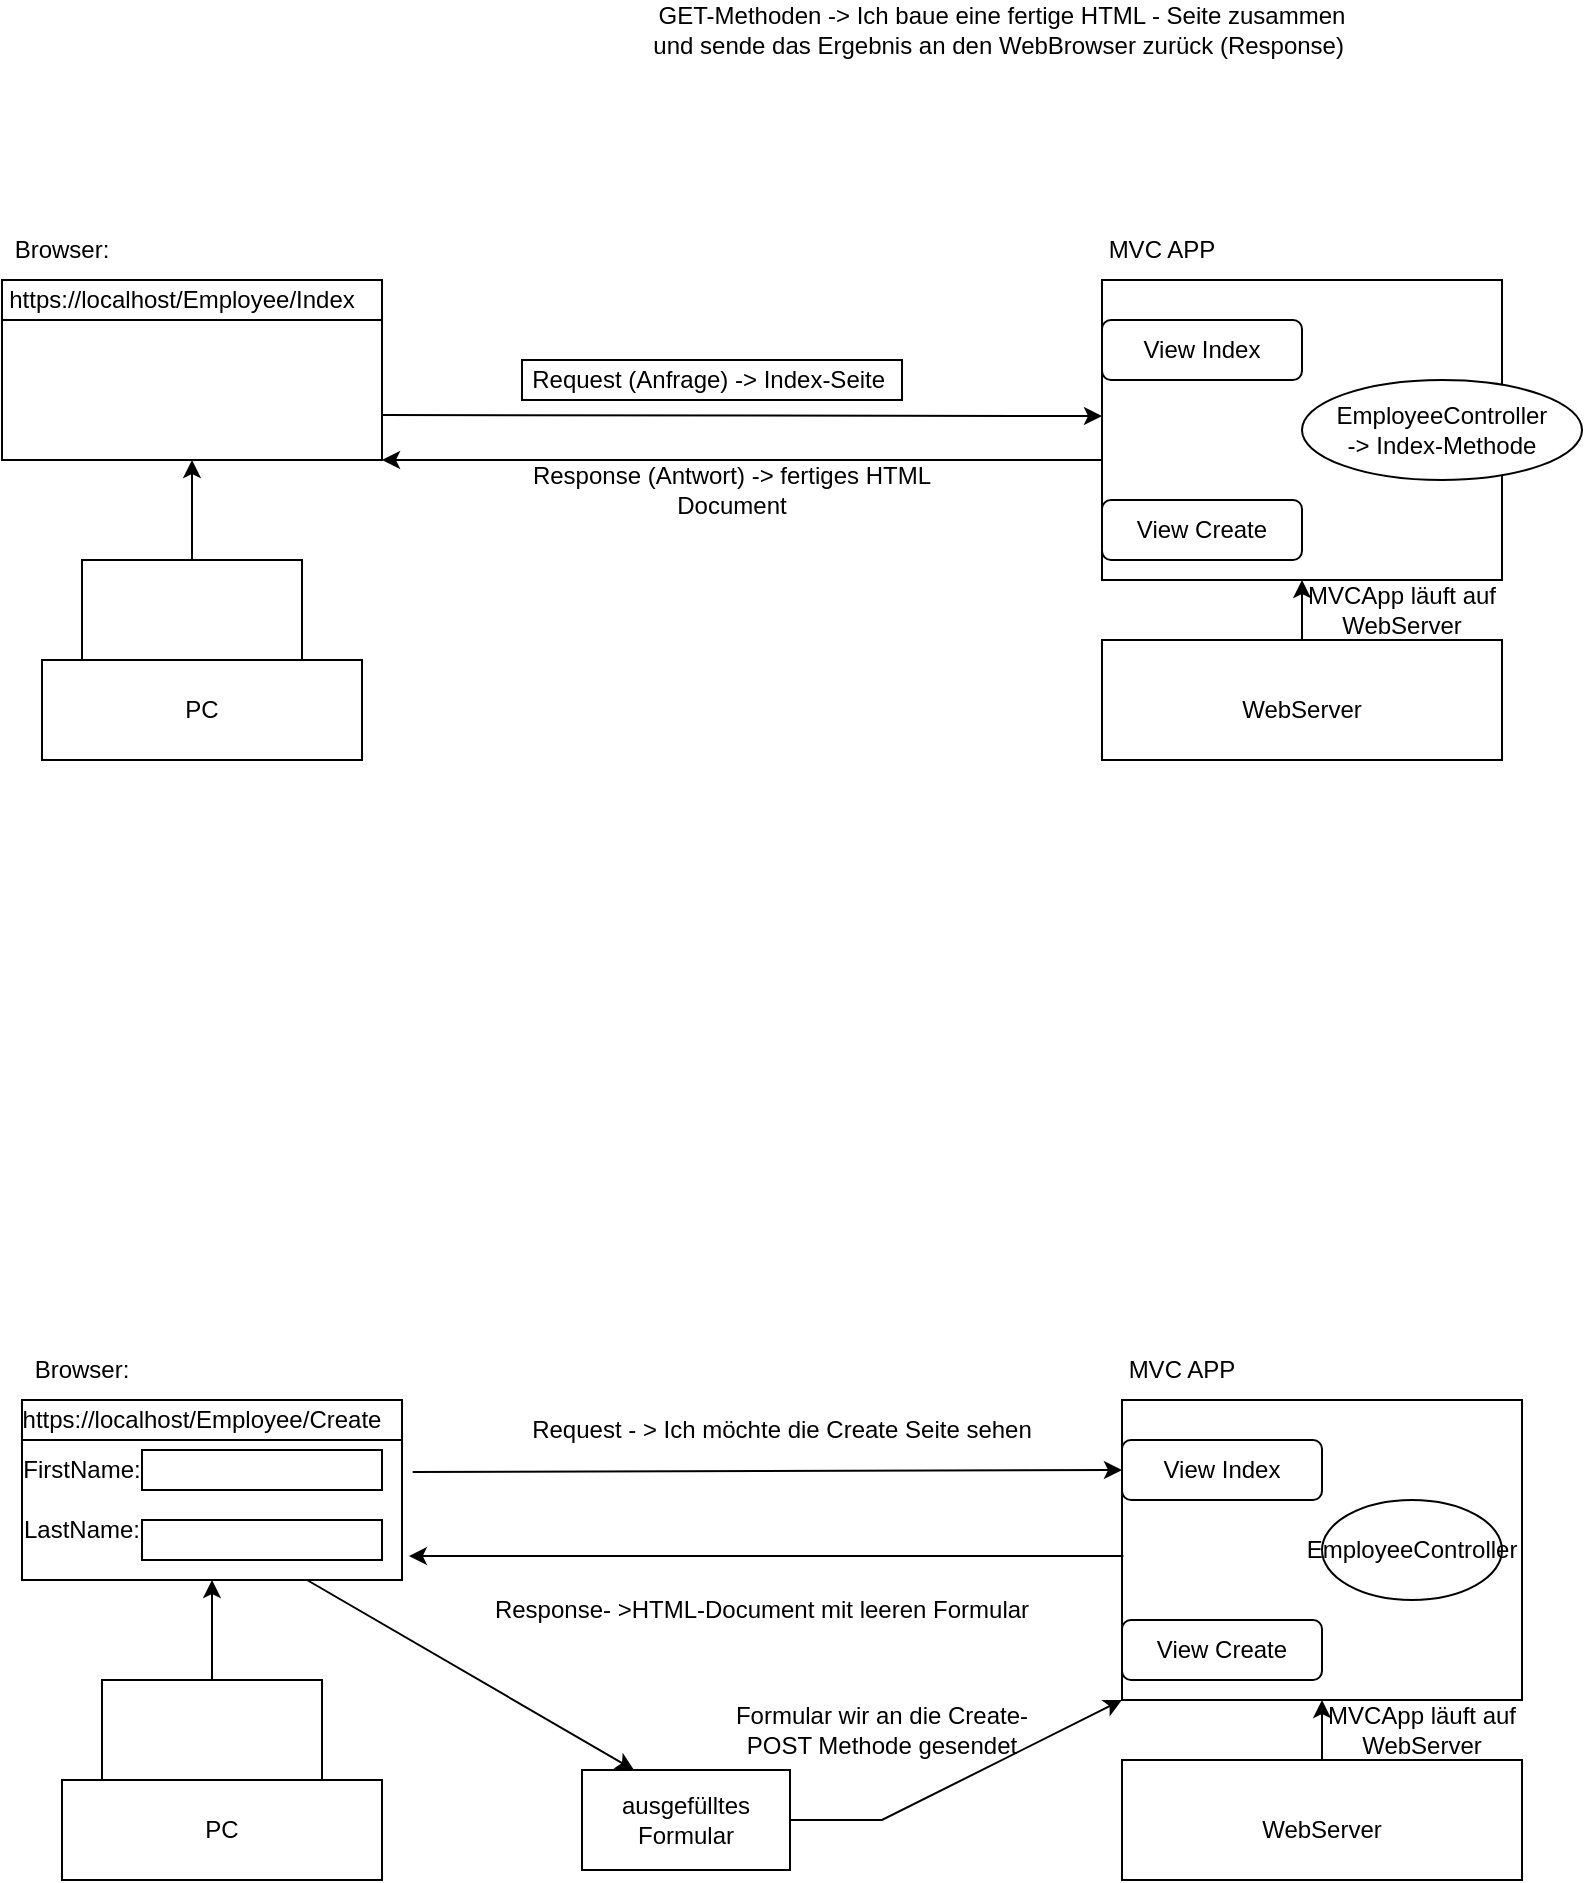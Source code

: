 <mxfile version="16.2.4" type="device"><diagram id="8VTYTiRAJuaGuuHsKdTD" name="Page-1"><mxGraphModel dx="1022" dy="436" grid="1" gridSize="10" guides="1" tooltips="1" connect="1" arrows="1" fold="1" page="1" pageScale="1" pageWidth="827" pageHeight="1169" math="0" shadow="0"><root><mxCell id="0"/><mxCell id="1" parent="0"/><mxCell id="hzYhKOzvwG0PdRayseNX-1" value="" style="rounded=0;whiteSpace=wrap;html=1;" vertex="1" parent="1"><mxGeometry x="70" y="430" width="160" height="50" as="geometry"/></mxCell><mxCell id="hzYhKOzvwG0PdRayseNX-2" value="" style="rounded=0;whiteSpace=wrap;html=1;" vertex="1" parent="1"><mxGeometry x="90" y="380" width="110" height="50" as="geometry"/></mxCell><mxCell id="hzYhKOzvwG0PdRayseNX-3" value="PC" style="text;html=1;strokeColor=none;fillColor=none;align=center;verticalAlign=middle;whiteSpace=wrap;rounded=0;" vertex="1" parent="1"><mxGeometry x="120" y="440" width="60" height="30" as="geometry"/></mxCell><mxCell id="hzYhKOzvwG0PdRayseNX-4" value="" style="rounded=0;whiteSpace=wrap;html=1;" vertex="1" parent="1"><mxGeometry x="600" y="420" width="200" height="60" as="geometry"/></mxCell><mxCell id="hzYhKOzvwG0PdRayseNX-5" value="WebServer" style="text;html=1;strokeColor=none;fillColor=none;align=center;verticalAlign=middle;whiteSpace=wrap;rounded=0;" vertex="1" parent="1"><mxGeometry x="670" y="440" width="60" height="30" as="geometry"/></mxCell><mxCell id="hzYhKOzvwG0PdRayseNX-6" value="" style="rounded=0;whiteSpace=wrap;html=1;" vertex="1" parent="1"><mxGeometry x="50" y="240" width="190" height="90" as="geometry"/></mxCell><mxCell id="hzYhKOzvwG0PdRayseNX-7" value="" style="endArrow=classic;html=1;rounded=0;entryX=0.5;entryY=1;entryDx=0;entryDy=0;" edge="1" parent="1" target="hzYhKOzvwG0PdRayseNX-6"><mxGeometry width="50" height="50" relative="1" as="geometry"><mxPoint x="145" y="380" as="sourcePoint"/><mxPoint x="190" y="330" as="targetPoint"/></mxGeometry></mxCell><mxCell id="hzYhKOzvwG0PdRayseNX-8" value="" style="rounded=0;whiteSpace=wrap;html=1;" vertex="1" parent="1"><mxGeometry x="50" y="240" width="190" height="20" as="geometry"/></mxCell><mxCell id="hzYhKOzvwG0PdRayseNX-9" value="https://localhost/Employee/Index" style="text;html=1;strokeColor=none;fillColor=none;align=center;verticalAlign=middle;whiteSpace=wrap;rounded=0;" vertex="1" parent="1"><mxGeometry x="110" y="240" width="60" height="20" as="geometry"/></mxCell><mxCell id="hzYhKOzvwG0PdRayseNX-10" value="Browser:" style="text;html=1;strokeColor=none;fillColor=none;align=center;verticalAlign=middle;whiteSpace=wrap;rounded=0;" vertex="1" parent="1"><mxGeometry x="50" y="210" width="60" height="30" as="geometry"/></mxCell><mxCell id="hzYhKOzvwG0PdRayseNX-11" value="" style="rounded=0;whiteSpace=wrap;html=1;" vertex="1" parent="1"><mxGeometry x="600" y="240" width="200" height="150" as="geometry"/></mxCell><mxCell id="hzYhKOzvwG0PdRayseNX-12" value="MVC APP" style="text;html=1;strokeColor=none;fillColor=none;align=center;verticalAlign=middle;whiteSpace=wrap;rounded=0;" vertex="1" parent="1"><mxGeometry x="600" y="210" width="60" height="30" as="geometry"/></mxCell><mxCell id="hzYhKOzvwG0PdRayseNX-13" value="EmployeeController&lt;br&gt;-&amp;gt; Index-Methode" style="ellipse;whiteSpace=wrap;html=1;" vertex="1" parent="1"><mxGeometry x="700" y="290" width="140" height="50" as="geometry"/></mxCell><mxCell id="hzYhKOzvwG0PdRayseNX-14" value="View Index" style="rounded=1;whiteSpace=wrap;html=1;" vertex="1" parent="1"><mxGeometry x="600" y="260" width="100" height="30" as="geometry"/></mxCell><mxCell id="hzYhKOzvwG0PdRayseNX-15" value="View Create" style="rounded=1;whiteSpace=wrap;html=1;" vertex="1" parent="1"><mxGeometry x="600" y="350" width="100" height="30" as="geometry"/></mxCell><mxCell id="hzYhKOzvwG0PdRayseNX-16" value="" style="endArrow=classic;html=1;rounded=0;exitX=0.5;exitY=0;exitDx=0;exitDy=0;entryX=0.5;entryY=1;entryDx=0;entryDy=0;" edge="1" parent="1" source="hzYhKOzvwG0PdRayseNX-4" target="hzYhKOzvwG0PdRayseNX-11"><mxGeometry width="50" height="50" relative="1" as="geometry"><mxPoint x="390" y="320" as="sourcePoint"/><mxPoint x="440" y="270" as="targetPoint"/></mxGeometry></mxCell><mxCell id="hzYhKOzvwG0PdRayseNX-17" value="MVCApp läuft auf WebServer" style="text;html=1;strokeColor=none;fillColor=none;align=center;verticalAlign=middle;whiteSpace=wrap;rounded=0;" vertex="1" parent="1"><mxGeometry x="700" y="390" width="100" height="30" as="geometry"/></mxCell><mxCell id="hzYhKOzvwG0PdRayseNX-18" value="" style="rounded=0;whiteSpace=wrap;html=1;" vertex="1" parent="1"><mxGeometry x="80" y="990" width="160" height="50" as="geometry"/></mxCell><mxCell id="hzYhKOzvwG0PdRayseNX-19" value="" style="rounded=0;whiteSpace=wrap;html=1;" vertex="1" parent="1"><mxGeometry x="100" y="940" width="110" height="50" as="geometry"/></mxCell><mxCell id="hzYhKOzvwG0PdRayseNX-20" value="PC" style="text;html=1;strokeColor=none;fillColor=none;align=center;verticalAlign=middle;whiteSpace=wrap;rounded=0;" vertex="1" parent="1"><mxGeometry x="130" y="1000" width="60" height="30" as="geometry"/></mxCell><mxCell id="hzYhKOzvwG0PdRayseNX-21" value="" style="rounded=0;whiteSpace=wrap;html=1;" vertex="1" parent="1"><mxGeometry x="610" y="980" width="200" height="60" as="geometry"/></mxCell><mxCell id="hzYhKOzvwG0PdRayseNX-22" value="WebServer" style="text;html=1;strokeColor=none;fillColor=none;align=center;verticalAlign=middle;whiteSpace=wrap;rounded=0;" vertex="1" parent="1"><mxGeometry x="680" y="1000" width="60" height="30" as="geometry"/></mxCell><mxCell id="hzYhKOzvwG0PdRayseNX-23" value="" style="rounded=0;whiteSpace=wrap;html=1;" vertex="1" parent="1"><mxGeometry x="60" y="800" width="190" height="90" as="geometry"/></mxCell><mxCell id="hzYhKOzvwG0PdRayseNX-24" value="" style="endArrow=classic;html=1;rounded=0;entryX=0.5;entryY=1;entryDx=0;entryDy=0;" edge="1" parent="1" target="hzYhKOzvwG0PdRayseNX-23"><mxGeometry width="50" height="50" relative="1" as="geometry"><mxPoint x="155" y="940" as="sourcePoint"/><mxPoint x="200" y="890" as="targetPoint"/></mxGeometry></mxCell><mxCell id="hzYhKOzvwG0PdRayseNX-25" value="" style="rounded=0;whiteSpace=wrap;html=1;" vertex="1" parent="1"><mxGeometry x="60" y="800" width="190" height="20" as="geometry"/></mxCell><mxCell id="hzYhKOzvwG0PdRayseNX-26" value="https://localhost/Employee/Create" style="text;html=1;strokeColor=none;fillColor=none;align=center;verticalAlign=middle;whiteSpace=wrap;rounded=0;" vertex="1" parent="1"><mxGeometry x="120" y="800" width="60" height="20" as="geometry"/></mxCell><mxCell id="hzYhKOzvwG0PdRayseNX-27" value="Browser:" style="text;html=1;strokeColor=none;fillColor=none;align=center;verticalAlign=middle;whiteSpace=wrap;rounded=0;" vertex="1" parent="1"><mxGeometry x="60" y="770" width="60" height="30" as="geometry"/></mxCell><mxCell id="hzYhKOzvwG0PdRayseNX-28" value="" style="rounded=0;whiteSpace=wrap;html=1;" vertex="1" parent="1"><mxGeometry x="610" y="800" width="200" height="150" as="geometry"/></mxCell><mxCell id="hzYhKOzvwG0PdRayseNX-29" value="MVC APP" style="text;html=1;strokeColor=none;fillColor=none;align=center;verticalAlign=middle;whiteSpace=wrap;rounded=0;" vertex="1" parent="1"><mxGeometry x="610" y="770" width="60" height="30" as="geometry"/></mxCell><mxCell id="hzYhKOzvwG0PdRayseNX-30" value="EmployeeController" style="ellipse;whiteSpace=wrap;html=1;" vertex="1" parent="1"><mxGeometry x="710" y="850" width="90" height="50" as="geometry"/></mxCell><mxCell id="hzYhKOzvwG0PdRayseNX-31" value="View Index" style="rounded=1;whiteSpace=wrap;html=1;" vertex="1" parent="1"><mxGeometry x="610" y="820" width="100" height="30" as="geometry"/></mxCell><mxCell id="hzYhKOzvwG0PdRayseNX-32" value="View Create" style="rounded=1;whiteSpace=wrap;html=1;" vertex="1" parent="1"><mxGeometry x="610" y="910" width="100" height="30" as="geometry"/></mxCell><mxCell id="hzYhKOzvwG0PdRayseNX-33" value="" style="endArrow=classic;html=1;rounded=0;exitX=0.5;exitY=0;exitDx=0;exitDy=0;entryX=0.5;entryY=1;entryDx=0;entryDy=0;" edge="1" parent="1" source="hzYhKOzvwG0PdRayseNX-21" target="hzYhKOzvwG0PdRayseNX-28"><mxGeometry width="50" height="50" relative="1" as="geometry"><mxPoint x="400" y="880" as="sourcePoint"/><mxPoint x="450" y="830" as="targetPoint"/></mxGeometry></mxCell><mxCell id="hzYhKOzvwG0PdRayseNX-34" value="MVCApp läuft auf WebServer" style="text;html=1;strokeColor=none;fillColor=none;align=center;verticalAlign=middle;whiteSpace=wrap;rounded=0;" vertex="1" parent="1"><mxGeometry x="710" y="950" width="100" height="30" as="geometry"/></mxCell><mxCell id="hzYhKOzvwG0PdRayseNX-35" value="" style="rounded=0;whiteSpace=wrap;html=1;" vertex="1" parent="1"><mxGeometry x="120" y="825" width="120" height="20" as="geometry"/></mxCell><mxCell id="hzYhKOzvwG0PdRayseNX-36" value="" style="rounded=0;whiteSpace=wrap;html=1;" vertex="1" parent="1"><mxGeometry x="120" y="860" width="120" height="20" as="geometry"/></mxCell><mxCell id="hzYhKOzvwG0PdRayseNX-37" value="FirstName:" style="text;html=1;strokeColor=none;fillColor=none;align=center;verticalAlign=middle;whiteSpace=wrap;rounded=0;" vertex="1" parent="1"><mxGeometry x="60" y="820" width="60" height="30" as="geometry"/></mxCell><mxCell id="hzYhKOzvwG0PdRayseNX-39" value="LastName:" style="text;html=1;strokeColor=none;fillColor=none;align=center;verticalAlign=middle;whiteSpace=wrap;rounded=0;" vertex="1" parent="1"><mxGeometry x="60" y="850" width="60" height="30" as="geometry"/></mxCell><mxCell id="hzYhKOzvwG0PdRayseNX-40" value="" style="endArrow=classic;html=1;rounded=0;exitX=1;exitY=0.75;exitDx=0;exitDy=0;" edge="1" parent="1" source="hzYhKOzvwG0PdRayseNX-6"><mxGeometry width="50" height="50" relative="1" as="geometry"><mxPoint x="390" y="350" as="sourcePoint"/><mxPoint x="600" y="308" as="targetPoint"/></mxGeometry></mxCell><mxCell id="hzYhKOzvwG0PdRayseNX-41" value="Request (Anfrage) -&amp;gt; Index-Seite&amp;nbsp;" style="rounded=0;whiteSpace=wrap;html=1;" vertex="1" parent="1"><mxGeometry x="310" y="280" width="190" height="20" as="geometry"/></mxCell><mxCell id="hzYhKOzvwG0PdRayseNX-42" value="" style="endArrow=classic;html=1;rounded=0;entryX=1;entryY=1;entryDx=0;entryDy=0;" edge="1" parent="1" target="hzYhKOzvwG0PdRayseNX-6"><mxGeometry width="50" height="50" relative="1" as="geometry"><mxPoint x="600" y="330" as="sourcePoint"/><mxPoint x="240" y="335.388" as="targetPoint"/></mxGeometry></mxCell><mxCell id="hzYhKOzvwG0PdRayseNX-44" value="Response (Antwort) -&amp;gt; fertiges HTML Document" style="text;html=1;strokeColor=none;fillColor=none;align=center;verticalAlign=middle;whiteSpace=wrap;rounded=0;" vertex="1" parent="1"><mxGeometry x="310" y="330" width="210" height="30" as="geometry"/></mxCell><mxCell id="hzYhKOzvwG0PdRayseNX-45" value="GET-Methoden -&amp;gt; Ich baue eine fertige HTML - Seite zusammen und sende das Ergebnis an den WebBrowser zurück (Response)&amp;nbsp;" style="text;html=1;strokeColor=none;fillColor=none;align=center;verticalAlign=middle;whiteSpace=wrap;rounded=0;" vertex="1" parent="1"><mxGeometry x="370" y="100" width="360" height="30" as="geometry"/></mxCell><mxCell id="hzYhKOzvwG0PdRayseNX-46" value="" style="endArrow=classic;html=1;rounded=0;exitX=1.028;exitY=0.4;exitDx=0;exitDy=0;exitPerimeter=0;entryX=0;entryY=0.5;entryDx=0;entryDy=0;" edge="1" parent="1" source="hzYhKOzvwG0PdRayseNX-23" target="hzYhKOzvwG0PdRayseNX-31"><mxGeometry width="50" height="50" relative="1" as="geometry"><mxPoint x="390" y="840" as="sourcePoint"/><mxPoint x="440" y="790" as="targetPoint"/></mxGeometry></mxCell><mxCell id="hzYhKOzvwG0PdRayseNX-47" value="Request - &amp;gt; Ich möchte die Create Seite sehen" style="text;html=1;strokeColor=none;fillColor=none;align=center;verticalAlign=middle;whiteSpace=wrap;rounded=0;" vertex="1" parent="1"><mxGeometry x="270" y="800" width="340" height="30" as="geometry"/></mxCell><mxCell id="hzYhKOzvwG0PdRayseNX-49" value="" style="endArrow=classic;html=1;rounded=0;entryX=1.018;entryY=0.867;entryDx=0;entryDy=0;entryPerimeter=0;exitX=1.002;exitY=1.267;exitDx=0;exitDy=0;exitPerimeter=0;" edge="1" parent="1" target="hzYhKOzvwG0PdRayseNX-23"><mxGeometry width="50" height="50" relative="1" as="geometry"><mxPoint x="610.68" y="878.01" as="sourcePoint"/><mxPoint x="420" y="880" as="targetPoint"/></mxGeometry></mxCell><mxCell id="hzYhKOzvwG0PdRayseNX-51" value="Response- &amp;gt;HTML-Document mit leeren Formular" style="text;html=1;strokeColor=none;fillColor=none;align=center;verticalAlign=middle;whiteSpace=wrap;rounded=0;" vertex="1" parent="1"><mxGeometry x="260" y="890" width="340" height="30" as="geometry"/></mxCell><mxCell id="hzYhKOzvwG0PdRayseNX-52" value="" style="endArrow=classic;html=1;rounded=0;entryX=0;entryY=1;entryDx=0;entryDy=0;" edge="1" parent="1" target="hzYhKOzvwG0PdRayseNX-28"><mxGeometry width="50" height="50" relative="1" as="geometry"><mxPoint x="410" y="1010" as="sourcePoint"/><mxPoint x="440" y="910" as="targetPoint"/><Array as="points"><mxPoint x="490" y="1010"/></Array></mxGeometry></mxCell><mxCell id="hzYhKOzvwG0PdRayseNX-53" value="ausgefülltes Formular" style="rounded=0;whiteSpace=wrap;html=1;" vertex="1" parent="1"><mxGeometry x="340" y="985" width="104" height="50" as="geometry"/></mxCell><mxCell id="hzYhKOzvwG0PdRayseNX-56" value="" style="endArrow=classic;html=1;rounded=0;exitX=0.75;exitY=1;exitDx=0;exitDy=0;entryX=0.25;entryY=0;entryDx=0;entryDy=0;" edge="1" parent="1" source="hzYhKOzvwG0PdRayseNX-23" target="hzYhKOzvwG0PdRayseNX-53"><mxGeometry width="50" height="50" relative="1" as="geometry"><mxPoint x="390" y="960" as="sourcePoint"/><mxPoint x="440" y="910" as="targetPoint"/></mxGeometry></mxCell><mxCell id="hzYhKOzvwG0PdRayseNX-57" value="Formular wir an die Create-POST Methode gesendet" style="text;html=1;strokeColor=none;fillColor=none;align=center;verticalAlign=middle;whiteSpace=wrap;rounded=0;" vertex="1" parent="1"><mxGeometry x="400" y="950" width="180" height="30" as="geometry"/></mxCell></root></mxGraphModel></diagram></mxfile>